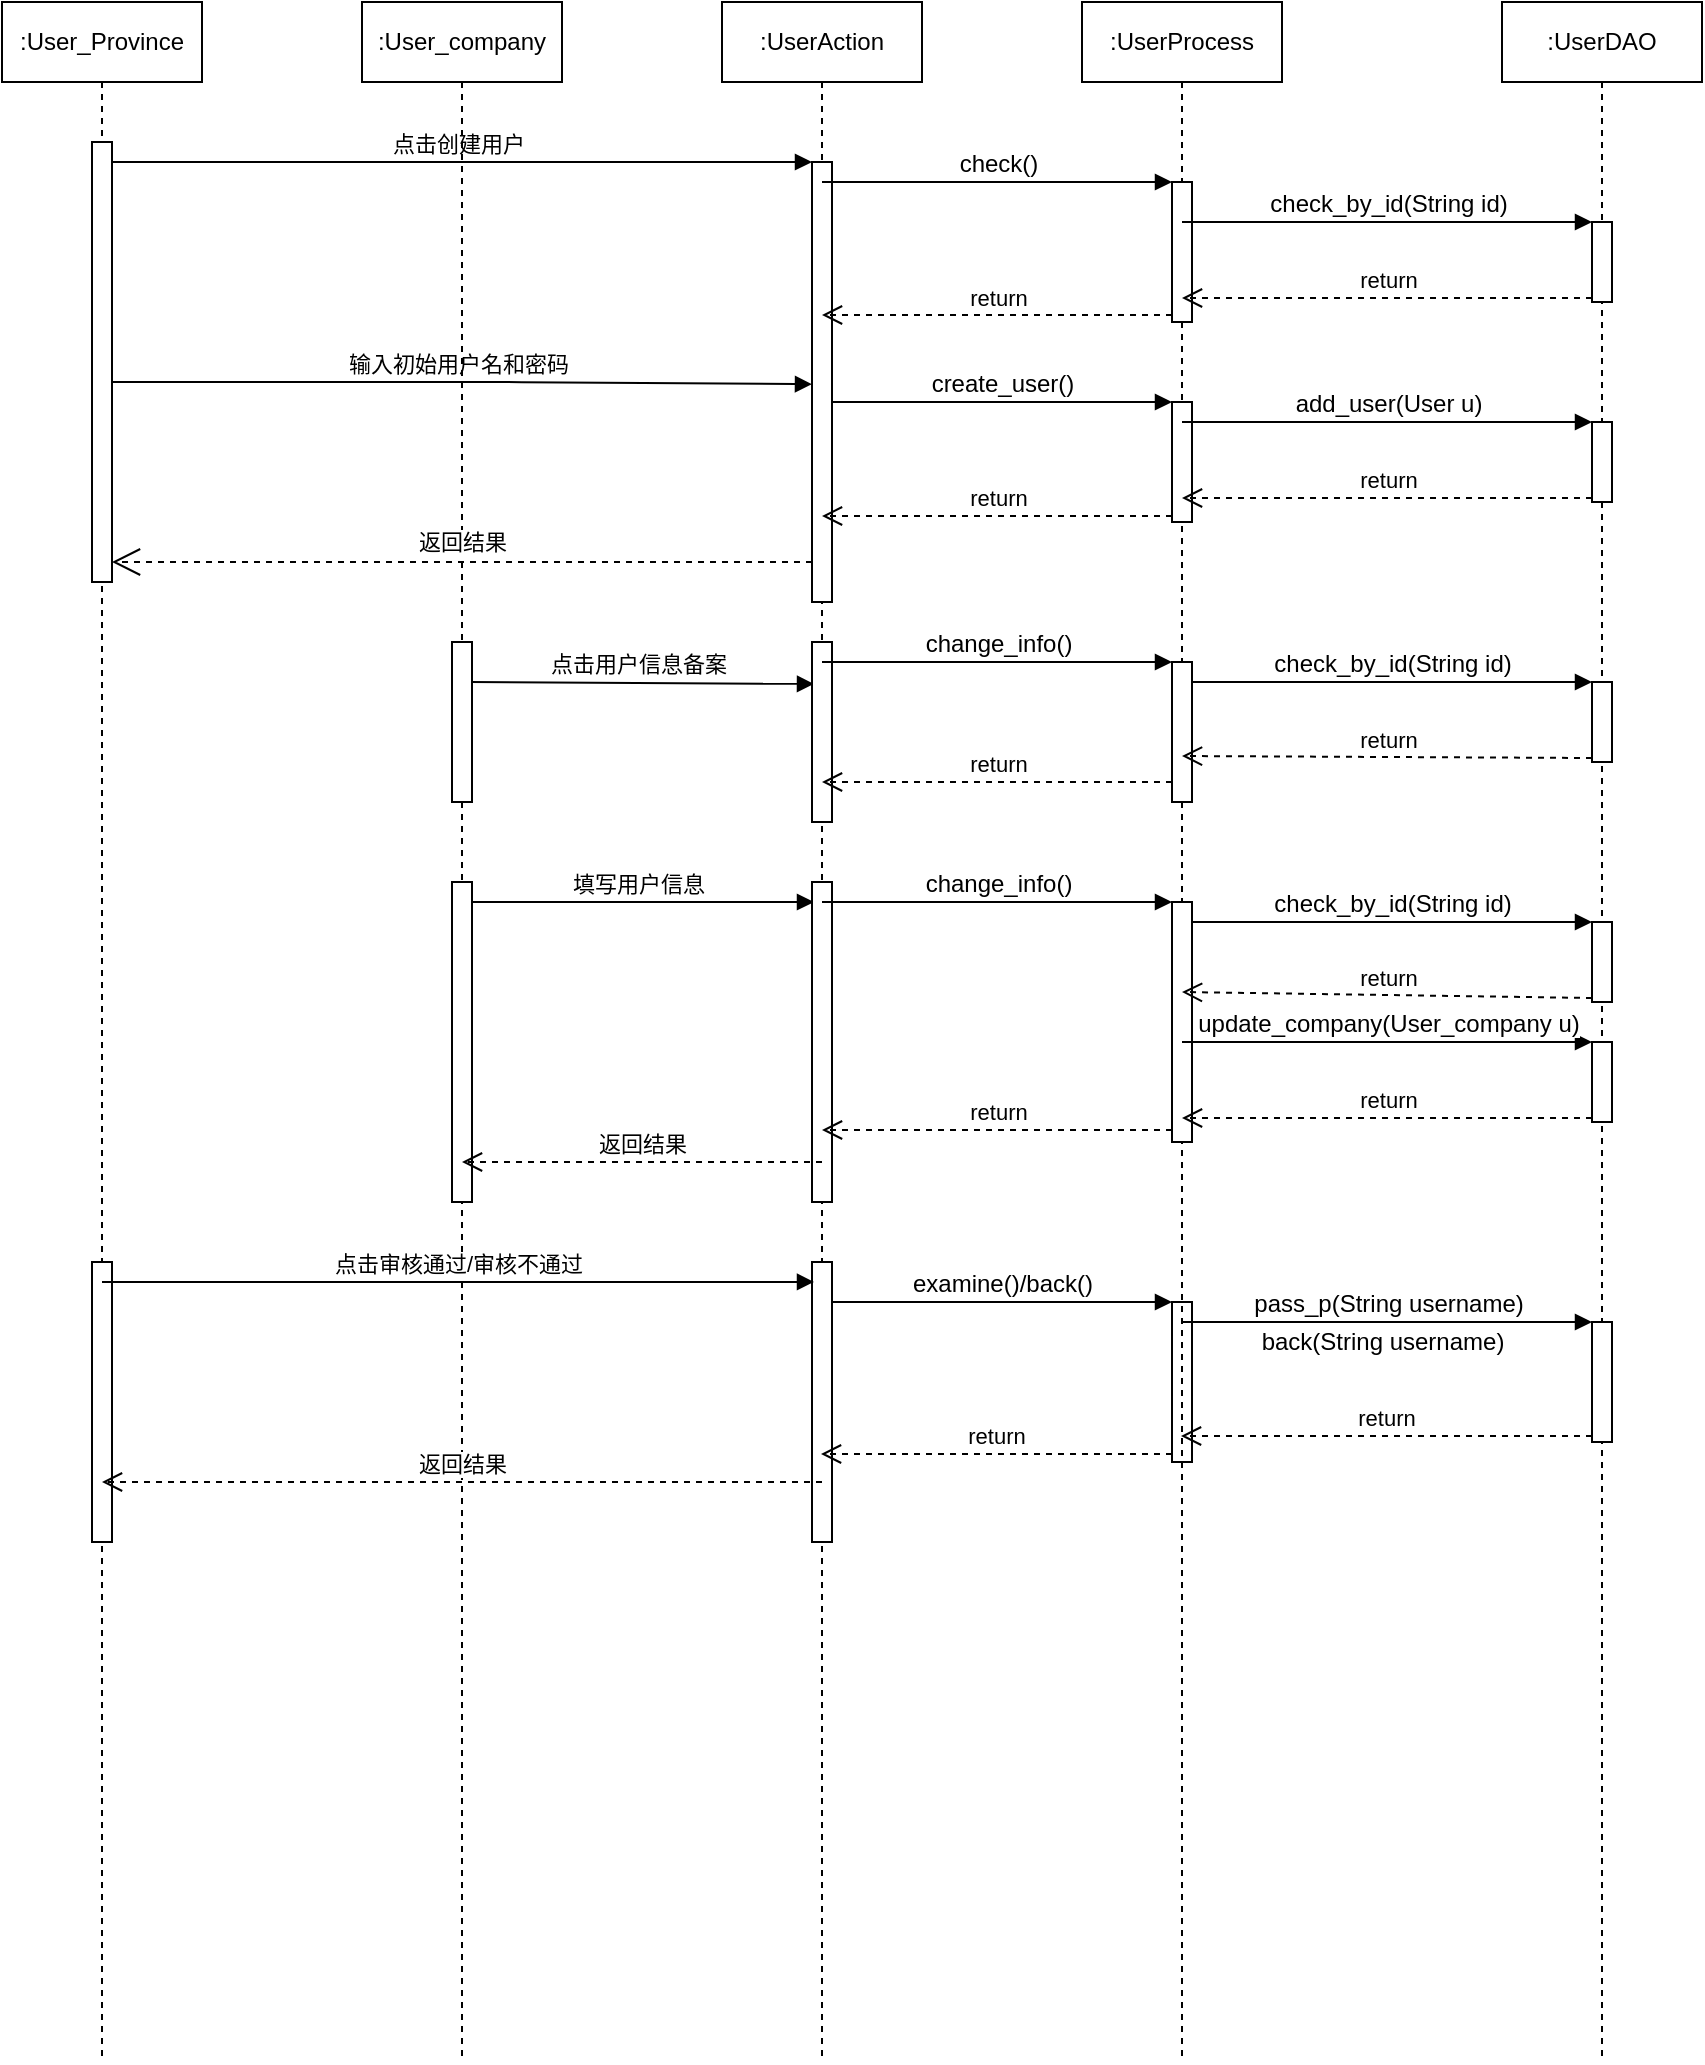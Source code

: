 <mxfile version="13.9.8" type="github">
  <diagram id="wGbNQAF3rh7kJaGg-0bd" name="第 1 页">
    <mxGraphModel dx="1108" dy="433" grid="1" gridSize="10" guides="1" tooltips="1" connect="1" arrows="1" fold="1" page="1" pageScale="1" pageWidth="827" pageHeight="1169" math="0" shadow="0">
      <root>
        <mxCell id="0" />
        <mxCell id="1" parent="0" />
        <mxCell id="qeY42DRzwTkkw9GAALr9-28" value="填写用户信息" style="html=1;verticalAlign=bottom;endArrow=block;" edge="1" parent="1">
          <mxGeometry width="80" relative="1" as="geometry">
            <mxPoint x="290" y="490" as="sourcePoint" />
            <mxPoint x="466" y="490" as="targetPoint" />
          </mxGeometry>
        </mxCell>
        <mxCell id="qeY42DRzwTkkw9GAALr9-16" value="点击用户信息备案" style="html=1;verticalAlign=bottom;startArrow=oval;endArrow=block;startSize=8;entryX=0.1;entryY=0.233;entryDx=0;entryDy=0;entryPerimeter=0;" edge="1" parent="1" target="qeY42DRzwTkkw9GAALr9-17">
          <mxGeometry relative="1" as="geometry">
            <mxPoint x="290" y="380" as="sourcePoint" />
            <mxPoint x="470" y="380" as="targetPoint" />
          </mxGeometry>
        </mxCell>
        <mxCell id="qeY42DRzwTkkw9GAALr9-7" value="输入初始用户名和密码" style="html=1;verticalAlign=bottom;startArrow=oval;startFill=1;endArrow=block;startSize=8;entryX=0;entryY=0.505;entryDx=0;entryDy=0;entryPerimeter=0;" edge="1" parent="1" source="TLXemX-RSQB3tJ_CDlbK-8" target="TLXemX-RSQB3tJ_CDlbK-17">
          <mxGeometry width="60" relative="1" as="geometry">
            <mxPoint x="530" y="230" as="sourcePoint" />
            <mxPoint x="462" y="228" as="targetPoint" />
            <Array as="points">
              <mxPoint x="310" y="230" />
            </Array>
          </mxGeometry>
        </mxCell>
        <mxCell id="TLXemX-RSQB3tJ_CDlbK-18" value="点击创建用户" style="html=1;verticalAlign=bottom;startArrow=oval;endArrow=block;startSize=8;" parent="1" target="TLXemX-RSQB3tJ_CDlbK-17" edge="1">
          <mxGeometry relative="1" as="geometry">
            <mxPoint x="110" y="120" as="sourcePoint" />
          </mxGeometry>
        </mxCell>
        <mxCell id="TLXemX-RSQB3tJ_CDlbK-8" value=":User_Province" style="shape=umlLifeline;perimeter=lifelinePerimeter;whiteSpace=wrap;html=1;container=1;collapsible=0;recursiveResize=0;outlineConnect=0;" parent="1" vertex="1">
          <mxGeometry x="60" y="40" width="100" height="1030" as="geometry" />
        </mxCell>
        <mxCell id="TLXemX-RSQB3tJ_CDlbK-13" value="" style="html=1;points=[];perimeter=orthogonalPerimeter;" parent="TLXemX-RSQB3tJ_CDlbK-8" vertex="1">
          <mxGeometry x="45" y="70" width="10" height="220" as="geometry" />
        </mxCell>
        <mxCell id="qeY42DRzwTkkw9GAALr9-42" value="" style="html=1;points=[];perimeter=orthogonalPerimeter;" vertex="1" parent="TLXemX-RSQB3tJ_CDlbK-8">
          <mxGeometry x="45" y="630" width="10" height="140" as="geometry" />
        </mxCell>
        <mxCell id="TLXemX-RSQB3tJ_CDlbK-9" value=":User_company" style="shape=umlLifeline;perimeter=lifelinePerimeter;whiteSpace=wrap;html=1;container=1;collapsible=0;recursiveResize=0;outlineConnect=0;" parent="1" vertex="1">
          <mxGeometry x="240" y="40" width="100" height="1030" as="geometry" />
        </mxCell>
        <mxCell id="TLXemX-RSQB3tJ_CDlbK-15" value="" style="html=1;points=[];perimeter=orthogonalPerimeter;" parent="TLXemX-RSQB3tJ_CDlbK-9" vertex="1">
          <mxGeometry x="45" y="320" width="10" height="80" as="geometry" />
        </mxCell>
        <mxCell id="qeY42DRzwTkkw9GAALr9-26" value="" style="html=1;points=[];perimeter=orthogonalPerimeter;" vertex="1" parent="TLXemX-RSQB3tJ_CDlbK-9">
          <mxGeometry x="45" y="440" width="10" height="160" as="geometry" />
        </mxCell>
        <mxCell id="TLXemX-RSQB3tJ_CDlbK-10" value=":UserAction" style="shape=umlLifeline;perimeter=lifelinePerimeter;whiteSpace=wrap;html=1;container=1;collapsible=0;recursiveResize=0;outlineConnect=0;" parent="1" vertex="1">
          <mxGeometry x="420" y="40" width="100" height="1030" as="geometry" />
        </mxCell>
        <mxCell id="TLXemX-RSQB3tJ_CDlbK-17" value="" style="html=1;points=[];perimeter=orthogonalPerimeter;" parent="TLXemX-RSQB3tJ_CDlbK-10" vertex="1">
          <mxGeometry x="45" y="80" width="10" height="220" as="geometry" />
        </mxCell>
        <mxCell id="qeY42DRzwTkkw9GAALr9-17" value="" style="html=1;points=[];perimeter=orthogonalPerimeter;" vertex="1" parent="TLXemX-RSQB3tJ_CDlbK-10">
          <mxGeometry x="45" y="320" width="10" height="90" as="geometry" />
        </mxCell>
        <mxCell id="qeY42DRzwTkkw9GAALr9-29" value="" style="html=1;points=[];perimeter=orthogonalPerimeter;" vertex="1" parent="TLXemX-RSQB3tJ_CDlbK-10">
          <mxGeometry x="45" y="440" width="10" height="160" as="geometry" />
        </mxCell>
        <mxCell id="qeY42DRzwTkkw9GAALr9-44" value="" style="html=1;points=[];perimeter=orthogonalPerimeter;" vertex="1" parent="TLXemX-RSQB3tJ_CDlbK-10">
          <mxGeometry x="45" y="630" width="10" height="140" as="geometry" />
        </mxCell>
        <mxCell id="qeY42DRzwTkkw9GAALr9-45" value="" style="html=1;points=[];perimeter=orthogonalPerimeter;" vertex="1" parent="TLXemX-RSQB3tJ_CDlbK-10">
          <mxGeometry x="225" y="650" width="10" height="80" as="geometry" />
        </mxCell>
        <mxCell id="qeY42DRzwTkkw9GAALr9-46" value="&lt;span lang=&quot;EN-US&quot;&gt;&lt;font style=&quot;font-size: 12px&quot;&gt;&lt;span lang=&quot;EN-US&quot;&gt;examine()&lt;/span&gt;/back()&lt;/font&gt;&lt;/span&gt;" style="html=1;verticalAlign=bottom;endArrow=block;entryX=0;entryY=0;" edge="1" target="qeY42DRzwTkkw9GAALr9-45" parent="TLXemX-RSQB3tJ_CDlbK-10" source="qeY42DRzwTkkw9GAALr9-44">
          <mxGeometry relative="1" as="geometry">
            <mxPoint x="155" y="650" as="sourcePoint" />
          </mxGeometry>
        </mxCell>
        <mxCell id="qeY42DRzwTkkw9GAALr9-47" value="return" style="html=1;verticalAlign=bottom;endArrow=open;dashed=1;endSize=8;exitX=0;exitY=0.95;" edge="1" source="qeY42DRzwTkkw9GAALr9-45" parent="TLXemX-RSQB3tJ_CDlbK-10">
          <mxGeometry relative="1" as="geometry">
            <mxPoint x="49.5" y="726" as="targetPoint" />
          </mxGeometry>
        </mxCell>
        <mxCell id="qeY42DRzwTkkw9GAALr9-50" value="return" style="html=1;verticalAlign=bottom;endArrow=open;dashed=1;endSize=8;exitX=0;exitY=0.95;" edge="1" source="qeY42DRzwTkkw9GAALr9-48" parent="TLXemX-RSQB3tJ_CDlbK-10">
          <mxGeometry relative="1" as="geometry">
            <mxPoint x="229.5" y="717" as="targetPoint" />
          </mxGeometry>
        </mxCell>
        <mxCell id="qeY42DRzwTkkw9GAALr9-49" value="&lt;span lang=&quot;EN-US&quot;&gt;&lt;font style=&quot;font-size: 12px&quot;&gt;pass_p(String username)&lt;/font&gt;&lt;/span&gt;" style="html=1;verticalAlign=bottom;endArrow=block;entryX=0;entryY=0;" edge="1" target="qeY42DRzwTkkw9GAALr9-48" parent="TLXemX-RSQB3tJ_CDlbK-10">
          <mxGeometry relative="1" as="geometry">
            <mxPoint x="229.5" y="660" as="sourcePoint" />
          </mxGeometry>
        </mxCell>
        <mxCell id="qeY42DRzwTkkw9GAALr9-51" value="&lt;span lang=&quot;EN-US&quot;&gt;&lt;font style=&quot;font-size: 12px&quot;&gt;back(String username)&lt;/font&gt;&lt;/span&gt;" style="text;html=1;align=center;verticalAlign=middle;resizable=0;points=[];autosize=1;" vertex="1" parent="TLXemX-RSQB3tJ_CDlbK-10">
          <mxGeometry x="260" y="660" width="140" height="20" as="geometry" />
        </mxCell>
        <mxCell id="TLXemX-RSQB3tJ_CDlbK-11" value=":UserProcess" style="shape=umlLifeline;perimeter=lifelinePerimeter;whiteSpace=wrap;html=1;container=1;collapsible=0;recursiveResize=0;outlineConnect=0;" parent="1" vertex="1">
          <mxGeometry x="600" y="40" width="100" height="1030" as="geometry" />
        </mxCell>
        <mxCell id="qeY42DRzwTkkw9GAALr9-1" value="" style="html=1;points=[];perimeter=orthogonalPerimeter;" vertex="1" parent="TLXemX-RSQB3tJ_CDlbK-11">
          <mxGeometry x="45" y="90" width="10" height="70" as="geometry" />
        </mxCell>
        <mxCell id="qeY42DRzwTkkw9GAALr9-9" value="" style="html=1;points=[];perimeter=orthogonalPerimeter;" vertex="1" parent="TLXemX-RSQB3tJ_CDlbK-11">
          <mxGeometry x="45" y="200" width="10" height="60" as="geometry" />
        </mxCell>
        <mxCell id="qeY42DRzwTkkw9GAALr9-18" value="" style="html=1;points=[];perimeter=orthogonalPerimeter;" vertex="1" parent="TLXemX-RSQB3tJ_CDlbK-11">
          <mxGeometry x="45" y="330" width="10" height="70" as="geometry" />
        </mxCell>
        <mxCell id="qeY42DRzwTkkw9GAALr9-30" value="" style="html=1;points=[];perimeter=orthogonalPerimeter;" vertex="1" parent="TLXemX-RSQB3tJ_CDlbK-11">
          <mxGeometry x="45" y="450" width="10" height="120" as="geometry" />
        </mxCell>
        <mxCell id="TLXemX-RSQB3tJ_CDlbK-12" value=":UserDAO" style="shape=umlLifeline;perimeter=lifelinePerimeter;whiteSpace=wrap;html=1;container=1;collapsible=0;recursiveResize=0;outlineConnect=0;" parent="1" vertex="1">
          <mxGeometry x="810" y="40" width="100" height="1030" as="geometry" />
        </mxCell>
        <mxCell id="qeY42DRzwTkkw9GAALr9-4" value="" style="html=1;points=[];perimeter=orthogonalPerimeter;" vertex="1" parent="TLXemX-RSQB3tJ_CDlbK-12">
          <mxGeometry x="45" y="110" width="10" height="40" as="geometry" />
        </mxCell>
        <mxCell id="qeY42DRzwTkkw9GAALr9-12" value="" style="html=1;points=[];perimeter=orthogonalPerimeter;" vertex="1" parent="TLXemX-RSQB3tJ_CDlbK-12">
          <mxGeometry x="45" y="210" width="10" height="40" as="geometry" />
        </mxCell>
        <mxCell id="qeY42DRzwTkkw9GAALr9-21" value="" style="html=1;points=[];perimeter=orthogonalPerimeter;" vertex="1" parent="TLXemX-RSQB3tJ_CDlbK-12">
          <mxGeometry x="45" y="340" width="10" height="40" as="geometry" />
        </mxCell>
        <mxCell id="qeY42DRzwTkkw9GAALr9-33" value="" style="html=1;points=[];perimeter=orthogonalPerimeter;" vertex="1" parent="TLXemX-RSQB3tJ_CDlbK-12">
          <mxGeometry x="45" y="460" width="10" height="40" as="geometry" />
        </mxCell>
        <mxCell id="qeY42DRzwTkkw9GAALr9-36" value="" style="html=1;points=[];perimeter=orthogonalPerimeter;" vertex="1" parent="TLXemX-RSQB3tJ_CDlbK-12">
          <mxGeometry x="45" y="520" width="10" height="40" as="geometry" />
        </mxCell>
        <mxCell id="qeY42DRzwTkkw9GAALr9-48" value="" style="html=1;points=[];perimeter=orthogonalPerimeter;" vertex="1" parent="TLXemX-RSQB3tJ_CDlbK-12">
          <mxGeometry x="45" y="660" width="10" height="60" as="geometry" />
        </mxCell>
        <mxCell id="qeY42DRzwTkkw9GAALr9-2" value="&lt;span style=&quot;font-size: 12px&quot;&gt;check()&lt;/span&gt;" style="html=1;verticalAlign=bottom;endArrow=block;entryX=0;entryY=0;" edge="1" target="qeY42DRzwTkkw9GAALr9-1" parent="1">
          <mxGeometry relative="1" as="geometry">
            <mxPoint x="470" y="130" as="sourcePoint" />
          </mxGeometry>
        </mxCell>
        <mxCell id="qeY42DRzwTkkw9GAALr9-3" value="return" style="html=1;verticalAlign=bottom;endArrow=open;dashed=1;endSize=8;exitX=0;exitY=0.95;" edge="1" source="qeY42DRzwTkkw9GAALr9-1" parent="1" target="TLXemX-RSQB3tJ_CDlbK-10">
          <mxGeometry relative="1" as="geometry">
            <mxPoint x="575" y="206" as="targetPoint" />
          </mxGeometry>
        </mxCell>
        <mxCell id="qeY42DRzwTkkw9GAALr9-6" value="return" style="html=1;verticalAlign=bottom;endArrow=open;dashed=1;endSize=8;exitX=0;exitY=0.95;" edge="1" source="qeY42DRzwTkkw9GAALr9-4" parent="1" target="TLXemX-RSQB3tJ_CDlbK-11">
          <mxGeometry relative="1" as="geometry">
            <mxPoint x="755" y="206" as="targetPoint" />
          </mxGeometry>
        </mxCell>
        <mxCell id="qeY42DRzwTkkw9GAALr9-5" value="&lt;span lang=&quot;EN-US&quot;&gt;&lt;font style=&quot;font-size: 12px&quot;&gt;check_by_id(String id)&lt;/font&gt;&lt;/span&gt;" style="html=1;verticalAlign=bottom;endArrow=block;entryX=0;entryY=0;" edge="1" target="qeY42DRzwTkkw9GAALr9-4" parent="1" source="TLXemX-RSQB3tJ_CDlbK-11">
          <mxGeometry relative="1" as="geometry">
            <mxPoint x="755" y="130" as="sourcePoint" />
          </mxGeometry>
        </mxCell>
        <mxCell id="qeY42DRzwTkkw9GAALr9-10" value="&lt;span style=&quot;font-size: 12px&quot;&gt;create_user()&lt;/span&gt;" style="html=1;verticalAlign=bottom;endArrow=block;entryX=0;entryY=0;" edge="1" target="qeY42DRzwTkkw9GAALr9-9" parent="1" source="TLXemX-RSQB3tJ_CDlbK-17">
          <mxGeometry relative="1" as="geometry">
            <mxPoint x="575" y="240" as="sourcePoint" />
          </mxGeometry>
        </mxCell>
        <mxCell id="qeY42DRzwTkkw9GAALr9-11" value="return" style="html=1;verticalAlign=bottom;endArrow=open;dashed=1;endSize=8;exitX=0;exitY=0.95;" edge="1" source="qeY42DRzwTkkw9GAALr9-9" parent="1" target="TLXemX-RSQB3tJ_CDlbK-10">
          <mxGeometry relative="1" as="geometry">
            <mxPoint x="575" y="316" as="targetPoint" />
          </mxGeometry>
        </mxCell>
        <mxCell id="qeY42DRzwTkkw9GAALr9-14" value="return" style="html=1;verticalAlign=bottom;endArrow=open;dashed=1;endSize=8;exitX=0;exitY=0.95;" edge="1" source="qeY42DRzwTkkw9GAALr9-12" parent="1" target="TLXemX-RSQB3tJ_CDlbK-11">
          <mxGeometry relative="1" as="geometry">
            <mxPoint x="755" y="326" as="targetPoint" />
          </mxGeometry>
        </mxCell>
        <mxCell id="qeY42DRzwTkkw9GAALr9-13" value="&lt;span lang=&quot;EN-US&quot;&gt;&lt;font style=&quot;font-size: 12px&quot;&gt;add_user(User u)&lt;/font&gt;&lt;/span&gt;" style="html=1;verticalAlign=bottom;endArrow=block;entryX=0;entryY=0;" edge="1" target="qeY42DRzwTkkw9GAALr9-12" parent="1" source="TLXemX-RSQB3tJ_CDlbK-11">
          <mxGeometry relative="1" as="geometry">
            <mxPoint x="755" y="250" as="sourcePoint" />
          </mxGeometry>
        </mxCell>
        <mxCell id="qeY42DRzwTkkw9GAALr9-15" value="返回结果" style="endArrow=open;endSize=12;dashed=1;html=1;" edge="1" parent="1" source="TLXemX-RSQB3tJ_CDlbK-17" target="TLXemX-RSQB3tJ_CDlbK-13">
          <mxGeometry y="-10" width="160" relative="1" as="geometry">
            <mxPoint x="430" y="260" as="sourcePoint" />
            <mxPoint x="380" y="320" as="targetPoint" />
            <Array as="points">
              <mxPoint x="260" y="320" />
            </Array>
            <mxPoint as="offset" />
          </mxGeometry>
        </mxCell>
        <mxCell id="qeY42DRzwTkkw9GAALr9-19" value="&lt;span lang=&quot;EN-US&quot;&gt;&lt;font style=&quot;font-size: 12px&quot;&gt;change_info()&lt;/font&gt;&lt;/span&gt;" style="html=1;verticalAlign=bottom;endArrow=block;entryX=0;entryY=0;" edge="1" target="qeY42DRzwTkkw9GAALr9-18" parent="1" source="TLXemX-RSQB3tJ_CDlbK-10">
          <mxGeometry relative="1" as="geometry">
            <mxPoint x="575" y="370" as="sourcePoint" />
          </mxGeometry>
        </mxCell>
        <mxCell id="qeY42DRzwTkkw9GAALr9-20" value="return" style="html=1;verticalAlign=bottom;endArrow=open;dashed=1;endSize=8;" edge="1" source="qeY42DRzwTkkw9GAALr9-18" parent="1" target="TLXemX-RSQB3tJ_CDlbK-10">
          <mxGeometry relative="1" as="geometry">
            <mxPoint x="575" y="446" as="targetPoint" />
            <Array as="points">
              <mxPoint x="560" y="430" />
            </Array>
          </mxGeometry>
        </mxCell>
        <mxCell id="qeY42DRzwTkkw9GAALr9-31" value="&lt;span lang=&quot;EN-US&quot;&gt;&lt;font style=&quot;font-size: 12px&quot;&gt;change_info()&lt;/font&gt;&lt;/span&gt;" style="html=1;verticalAlign=bottom;endArrow=block;entryX=0;entryY=0;" edge="1" target="qeY42DRzwTkkw9GAALr9-30" parent="1" source="TLXemX-RSQB3tJ_CDlbK-10">
          <mxGeometry relative="1" as="geometry">
            <mxPoint x="575" y="490" as="sourcePoint" />
          </mxGeometry>
        </mxCell>
        <mxCell id="qeY42DRzwTkkw9GAALr9-32" value="return" style="html=1;verticalAlign=bottom;endArrow=open;dashed=1;endSize=8;exitX=0;exitY=0.95;" edge="1" source="qeY42DRzwTkkw9GAALr9-30" parent="1" target="TLXemX-RSQB3tJ_CDlbK-10">
          <mxGeometry relative="1" as="geometry">
            <mxPoint x="575" y="566" as="targetPoint" />
          </mxGeometry>
        </mxCell>
        <mxCell id="qeY42DRzwTkkw9GAALr9-37" value="&lt;span lang=&quot;EN-US&quot;&gt;&lt;font style=&quot;font-size: 12px&quot;&gt;update_company(User_company u)&lt;/font&gt;&lt;/span&gt;" style="html=1;verticalAlign=bottom;endArrow=block;entryX=0;entryY=0;" edge="1" target="qeY42DRzwTkkw9GAALr9-36" parent="1" source="TLXemX-RSQB3tJ_CDlbK-11">
          <mxGeometry relative="1" as="geometry">
            <mxPoint x="755" y="560" as="sourcePoint" />
          </mxGeometry>
        </mxCell>
        <mxCell id="qeY42DRzwTkkw9GAALr9-38" value="return" style="html=1;verticalAlign=bottom;endArrow=open;dashed=1;endSize=8;exitX=0;exitY=0.95;" edge="1" source="qeY42DRzwTkkw9GAALr9-36" parent="1" target="TLXemX-RSQB3tJ_CDlbK-11">
          <mxGeometry relative="1" as="geometry">
            <mxPoint x="755" y="636" as="targetPoint" />
          </mxGeometry>
        </mxCell>
        <mxCell id="qeY42DRzwTkkw9GAALr9-23" value="&lt;span lang=&quot;EN-US&quot;&gt;&lt;font style=&quot;font-size: 12px&quot;&gt;check_by_id(String id)&lt;/font&gt;&lt;/span&gt;" style="html=1;verticalAlign=bottom;endArrow=block;entryX=0;entryY=0;" edge="1" parent="1" target="qeY42DRzwTkkw9GAALr9-21">
          <mxGeometry relative="1" as="geometry">
            <mxPoint x="655" y="380" as="sourcePoint" />
          </mxGeometry>
        </mxCell>
        <mxCell id="qeY42DRzwTkkw9GAALr9-22" value="return" style="html=1;verticalAlign=bottom;endArrow=open;dashed=1;endSize=8;exitX=0;exitY=0.95;" edge="1" parent="1" source="qeY42DRzwTkkw9GAALr9-21">
          <mxGeometry relative="1" as="geometry">
            <mxPoint x="650" y="417" as="targetPoint" />
          </mxGeometry>
        </mxCell>
        <mxCell id="qeY42DRzwTkkw9GAALr9-35" value="&lt;span lang=&quot;EN-US&quot;&gt;&lt;font style=&quot;font-size: 12px&quot;&gt;check_by_id(String id)&lt;/font&gt;&lt;/span&gt;" style="html=1;verticalAlign=bottom;endArrow=block;entryX=0;entryY=0;" edge="1" parent="1" target="qeY42DRzwTkkw9GAALr9-33" source="qeY42DRzwTkkw9GAALr9-30">
          <mxGeometry relative="1" as="geometry">
            <mxPoint x="679.5" y="500" as="sourcePoint" />
          </mxGeometry>
        </mxCell>
        <mxCell id="qeY42DRzwTkkw9GAALr9-34" value="return" style="html=1;verticalAlign=bottom;endArrow=open;dashed=1;endSize=8;exitX=0;exitY=0.95;" edge="1" parent="1" source="qeY42DRzwTkkw9GAALr9-33">
          <mxGeometry relative="1" as="geometry">
            <mxPoint x="650" y="535" as="targetPoint" />
          </mxGeometry>
        </mxCell>
        <mxCell id="qeY42DRzwTkkw9GAALr9-39" value="返回结果" style="html=1;verticalAlign=bottom;endArrow=open;dashed=1;endSize=8;" edge="1" parent="1" target="TLXemX-RSQB3tJ_CDlbK-9">
          <mxGeometry relative="1" as="geometry">
            <mxPoint x="470" y="620" as="sourcePoint" />
            <mxPoint x="390" y="630" as="targetPoint" />
          </mxGeometry>
        </mxCell>
        <mxCell id="qeY42DRzwTkkw9GAALr9-43" value="点击审核通过/审核不通过" style="html=1;verticalAlign=bottom;endArrow=block;entryX=0.1;entryY=0.071;entryDx=0;entryDy=0;entryPerimeter=0;" edge="1" parent="1" target="qeY42DRzwTkkw9GAALr9-44">
          <mxGeometry width="80" relative="1" as="geometry">
            <mxPoint x="110" y="680" as="sourcePoint" />
            <mxPoint x="283" y="678" as="targetPoint" />
          </mxGeometry>
        </mxCell>
        <mxCell id="qeY42DRzwTkkw9GAALr9-53" value="返回结果" style="html=1;verticalAlign=bottom;endArrow=open;dashed=1;endSize=8;" edge="1" parent="1" target="TLXemX-RSQB3tJ_CDlbK-8">
          <mxGeometry relative="1" as="geometry">
            <mxPoint x="470" y="780" as="sourcePoint" />
            <mxPoint x="390" y="780" as="targetPoint" />
          </mxGeometry>
        </mxCell>
      </root>
    </mxGraphModel>
  </diagram>
</mxfile>
